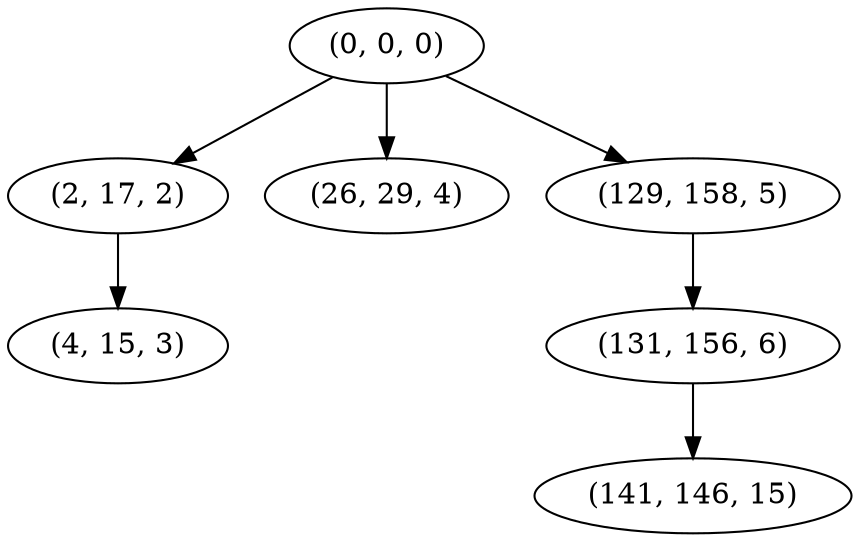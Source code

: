 digraph tree {
    "(0, 0, 0)";
    "(2, 17, 2)";
    "(4, 15, 3)";
    "(26, 29, 4)";
    "(129, 158, 5)";
    "(131, 156, 6)";
    "(141, 146, 15)";
    "(0, 0, 0)" -> "(2, 17, 2)";
    "(0, 0, 0)" -> "(26, 29, 4)";
    "(0, 0, 0)" -> "(129, 158, 5)";
    "(2, 17, 2)" -> "(4, 15, 3)";
    "(129, 158, 5)" -> "(131, 156, 6)";
    "(131, 156, 6)" -> "(141, 146, 15)";
}

